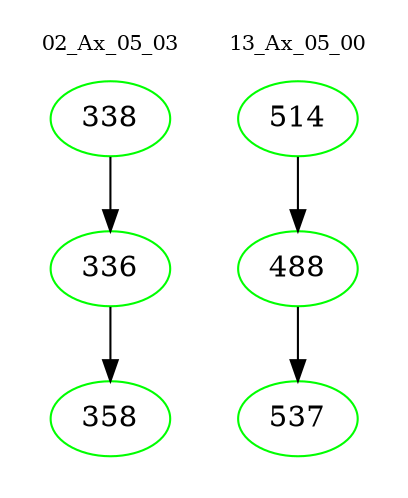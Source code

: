 digraph{
subgraph cluster_0 {
color = white
label = "02_Ax_05_03";
fontsize=10;
T0_338 [label="338", color="green"]
T0_338 -> T0_336 [color="black"]
T0_336 [label="336", color="green"]
T0_336 -> T0_358 [color="black"]
T0_358 [label="358", color="green"]
}
subgraph cluster_1 {
color = white
label = "13_Ax_05_00";
fontsize=10;
T1_514 [label="514", color="green"]
T1_514 -> T1_488 [color="black"]
T1_488 [label="488", color="green"]
T1_488 -> T1_537 [color="black"]
T1_537 [label="537", color="green"]
}
}
